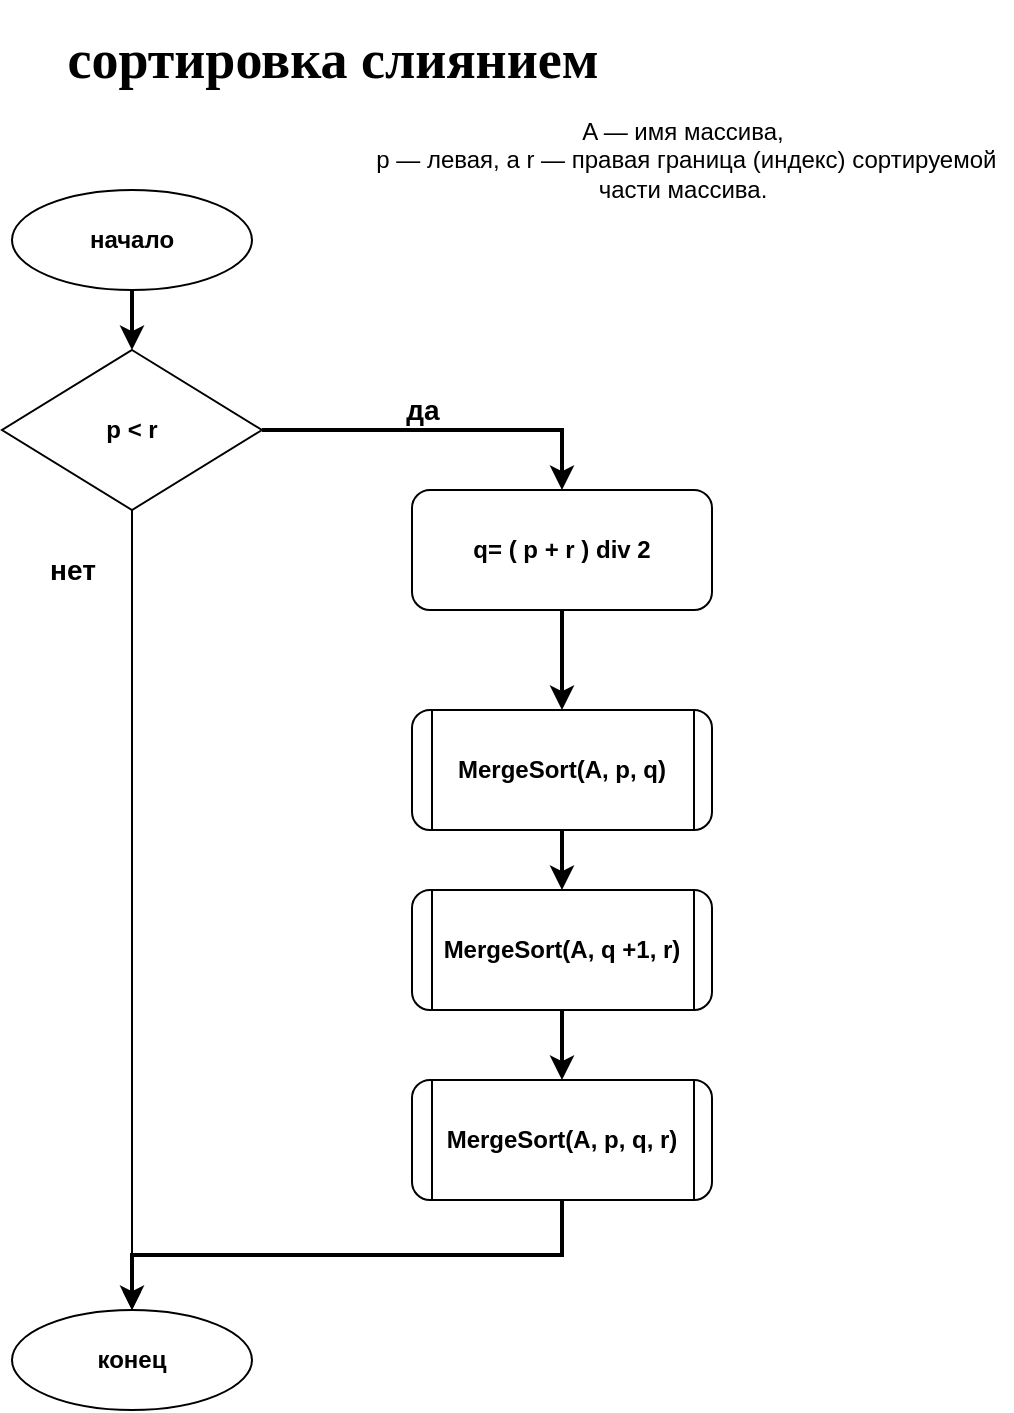 <mxfile version="12.8.8" type="device"><diagram id="C5RBs43oDa-KdzZeNtuy" name="Page-1"><mxGraphModel dx="782" dy="706" grid="1" gridSize="10" guides="1" tooltips="1" connect="1" arrows="1" fold="1" page="1" pageScale="1" pageWidth="827" pageHeight="1169" math="0" shadow="0"><root><mxCell id="WIyWlLk6GJQsqaUBKTNV-0"/><mxCell id="WIyWlLk6GJQsqaUBKTNV-1" parent="WIyWlLk6GJQsqaUBKTNV-0"/><mxCell id="r2q5psM96EZ3Qh2Weyj_-1" value="&lt;font style=&quot;vertical-align: inherit&quot;&gt;&lt;font style=&quot;vertical-align: inherit&quot;&gt;A — имя массива,&lt;br&gt;&amp;nbsp;p — левая, а r — правая граница (индекс) сортируемой&lt;br&gt;части массива.&lt;/font&gt;&lt;/font&gt;" style="text;html=1;align=center;verticalAlign=middle;resizable=0;points=[];autosize=1;" vertex="1" parent="WIyWlLk6GJQsqaUBKTNV-1"><mxGeometry x="340" y="60" width="330" height="50" as="geometry"/></mxCell><mxCell id="r2q5psM96EZ3Qh2Weyj_-24" value="" style="edgeStyle=orthogonalEdgeStyle;rounded=0;orthogonalLoop=1;jettySize=auto;html=1;strokeWidth=2;" edge="1" parent="WIyWlLk6GJQsqaUBKTNV-1" source="r2q5psM96EZ3Qh2Weyj_-2" target="r2q5psM96EZ3Qh2Weyj_-3"><mxGeometry relative="1" as="geometry"/></mxCell><mxCell id="r2q5psM96EZ3Qh2Weyj_-2" value="&lt;font style=&quot;vertical-align: inherit&quot;&gt;&lt;font style=&quot;vertical-align: inherit&quot;&gt;начало&lt;/font&gt;&lt;/font&gt;" style="ellipse;whiteSpace=wrap;html=1;fontStyle=1" vertex="1" parent="WIyWlLk6GJQsqaUBKTNV-1"><mxGeometry x="170" y="100" width="120" height="50" as="geometry"/></mxCell><mxCell id="r2q5psM96EZ3Qh2Weyj_-27" style="edgeStyle=orthogonalEdgeStyle;rounded=0;orthogonalLoop=1;jettySize=auto;html=1;exitX=0.5;exitY=1;exitDx=0;exitDy=0;strokeWidth=1;" edge="1" parent="WIyWlLk6GJQsqaUBKTNV-1" source="r2q5psM96EZ3Qh2Weyj_-3" target="r2q5psM96EZ3Qh2Weyj_-4"><mxGeometry relative="1" as="geometry"/></mxCell><mxCell id="r2q5psM96EZ3Qh2Weyj_-29" style="edgeStyle=orthogonalEdgeStyle;rounded=0;orthogonalLoop=1;jettySize=auto;html=1;strokeWidth=2;entryX=0.5;entryY=0;entryDx=0;entryDy=0;" edge="1" parent="WIyWlLk6GJQsqaUBKTNV-1" source="r2q5psM96EZ3Qh2Weyj_-3" target="r2q5psM96EZ3Qh2Weyj_-5"><mxGeometry relative="1" as="geometry"><mxPoint x="470" y="190" as="targetPoint"/><Array as="points"><mxPoint x="445" y="220"/></Array></mxGeometry></mxCell><mxCell id="r2q5psM96EZ3Qh2Weyj_-3" value="p &amp;lt; r" style="rhombus;whiteSpace=wrap;html=1;fontStyle=1" vertex="1" parent="WIyWlLk6GJQsqaUBKTNV-1"><mxGeometry x="165" y="180" width="130" height="80" as="geometry"/></mxCell><mxCell id="r2q5psM96EZ3Qh2Weyj_-4" value="&lt;font style=&quot;vertical-align: inherit&quot;&gt;&lt;font style=&quot;vertical-align: inherit&quot;&gt;конец&lt;/font&gt;&lt;/font&gt;" style="ellipse;whiteSpace=wrap;html=1;fontStyle=1" vertex="1" parent="WIyWlLk6GJQsqaUBKTNV-1"><mxGeometry x="170" y="660" width="120" height="50" as="geometry"/></mxCell><mxCell id="r2q5psM96EZ3Qh2Weyj_-21" value="" style="edgeStyle=orthogonalEdgeStyle;rounded=0;orthogonalLoop=1;jettySize=auto;html=1;strokeWidth=2;" edge="1" parent="WIyWlLk6GJQsqaUBKTNV-1" source="r2q5psM96EZ3Qh2Weyj_-5" target="r2q5psM96EZ3Qh2Weyj_-6"><mxGeometry relative="1" as="geometry"/></mxCell><mxCell id="r2q5psM96EZ3Qh2Weyj_-5" value="q= ( p + r ) div 2" style="rounded=1;whiteSpace=wrap;html=1;fontStyle=1" vertex="1" parent="WIyWlLk6GJQsqaUBKTNV-1"><mxGeometry x="370" y="250" width="150" height="60" as="geometry"/></mxCell><mxCell id="r2q5psM96EZ3Qh2Weyj_-22" value="" style="edgeStyle=orthogonalEdgeStyle;rounded=0;orthogonalLoop=1;jettySize=auto;html=1;strokeWidth=2;" edge="1" parent="WIyWlLk6GJQsqaUBKTNV-1" source="r2q5psM96EZ3Qh2Weyj_-6" target="r2q5psM96EZ3Qh2Weyj_-7"><mxGeometry relative="1" as="geometry"/></mxCell><mxCell id="r2q5psM96EZ3Qh2Weyj_-6" value="MergeSort(A, p, q)" style="rounded=1;whiteSpace=wrap;html=1;fontStyle=1" vertex="1" parent="WIyWlLk6GJQsqaUBKTNV-1"><mxGeometry x="370" y="360" width="150" height="60" as="geometry"/></mxCell><mxCell id="r2q5psM96EZ3Qh2Weyj_-23" value="" style="edgeStyle=orthogonalEdgeStyle;rounded=0;orthogonalLoop=1;jettySize=auto;html=1;strokeWidth=2;" edge="1" parent="WIyWlLk6GJQsqaUBKTNV-1" source="r2q5psM96EZ3Qh2Weyj_-7" target="r2q5psM96EZ3Qh2Weyj_-8"><mxGeometry relative="1" as="geometry"/></mxCell><mxCell id="r2q5psM96EZ3Qh2Weyj_-7" value="&lt;span style=&quot;white-space: normal&quot;&gt;MergeSort(A, q +1, r)&lt;/span&gt;" style="rounded=1;whiteSpace=wrap;html=1;fontStyle=1" vertex="1" parent="WIyWlLk6GJQsqaUBKTNV-1"><mxGeometry x="370" y="450" width="150" height="60" as="geometry"/></mxCell><mxCell id="r2q5psM96EZ3Qh2Weyj_-32" style="edgeStyle=orthogonalEdgeStyle;rounded=0;orthogonalLoop=1;jettySize=auto;html=1;exitX=0.5;exitY=1;exitDx=0;exitDy=0;entryX=0.5;entryY=0;entryDx=0;entryDy=0;strokeWidth=2;fontSize=14;" edge="1" parent="WIyWlLk6GJQsqaUBKTNV-1" source="r2q5psM96EZ3Qh2Weyj_-8" target="r2q5psM96EZ3Qh2Weyj_-4"><mxGeometry relative="1" as="geometry"/></mxCell><mxCell id="r2q5psM96EZ3Qh2Weyj_-8" value="&lt;span style=&quot;white-space: normal&quot;&gt;MergeSort(A, p, q, r)&lt;/span&gt;" style="rounded=1;whiteSpace=wrap;html=1;fontStyle=1" vertex="1" parent="WIyWlLk6GJQsqaUBKTNV-1"><mxGeometry x="370" y="545" width="150" height="60" as="geometry"/></mxCell><mxCell id="r2q5psM96EZ3Qh2Weyj_-9" style="edgeStyle=orthogonalEdgeStyle;rounded=0;orthogonalLoop=1;jettySize=auto;html=1;exitX=0.5;exitY=1;exitDx=0;exitDy=0;fontStyle=1" edge="1" parent="WIyWlLk6GJQsqaUBKTNV-1" source="r2q5psM96EZ3Qh2Weyj_-2" target="r2q5psM96EZ3Qh2Weyj_-2"><mxGeometry relative="1" as="geometry"/></mxCell><mxCell id="r2q5psM96EZ3Qh2Weyj_-14" value="" style="endArrow=none;html=1;" edge="1" parent="WIyWlLk6GJQsqaUBKTNV-1"><mxGeometry width="50" height="50" relative="1" as="geometry"><mxPoint x="380" y="604.5" as="sourcePoint"/><mxPoint x="380" y="544.5" as="targetPoint"/></mxGeometry></mxCell><mxCell id="r2q5psM96EZ3Qh2Weyj_-15" value="" style="endArrow=none;html=1;" edge="1" parent="WIyWlLk6GJQsqaUBKTNV-1"><mxGeometry width="50" height="50" relative="1" as="geometry"><mxPoint x="511" y="604.5" as="sourcePoint"/><mxPoint x="511" y="544.5" as="targetPoint"/></mxGeometry></mxCell><mxCell id="r2q5psM96EZ3Qh2Weyj_-16" value="" style="endArrow=none;html=1;" edge="1" parent="WIyWlLk6GJQsqaUBKTNV-1"><mxGeometry width="50" height="50" relative="1" as="geometry"><mxPoint x="380" y="510" as="sourcePoint"/><mxPoint x="380" y="450" as="targetPoint"/></mxGeometry></mxCell><mxCell id="r2q5psM96EZ3Qh2Weyj_-17" value="" style="endArrow=none;html=1;" edge="1" parent="WIyWlLk6GJQsqaUBKTNV-1"><mxGeometry width="50" height="50" relative="1" as="geometry"><mxPoint x="511" y="510" as="sourcePoint"/><mxPoint x="511" y="450" as="targetPoint"/></mxGeometry></mxCell><mxCell id="r2q5psM96EZ3Qh2Weyj_-18" value="" style="endArrow=none;html=1;" edge="1" parent="WIyWlLk6GJQsqaUBKTNV-1"><mxGeometry width="50" height="50" relative="1" as="geometry"><mxPoint x="380" y="420" as="sourcePoint"/><mxPoint x="380" y="360" as="targetPoint"/></mxGeometry></mxCell><mxCell id="r2q5psM96EZ3Qh2Weyj_-19" value="" style="endArrow=none;html=1;" edge="1" parent="WIyWlLk6GJQsqaUBKTNV-1"><mxGeometry width="50" height="50" relative="1" as="geometry"><mxPoint x="511" y="420" as="sourcePoint"/><mxPoint x="511" y="360" as="targetPoint"/></mxGeometry></mxCell><mxCell id="r2q5psM96EZ3Qh2Weyj_-30" value="да" style="text;html=1;align=center;verticalAlign=middle;resizable=0;points=[];autosize=1;fontStyle=1;fontSize=14;" vertex="1" parent="WIyWlLk6GJQsqaUBKTNV-1"><mxGeometry x="360" y="200" width="30" height="20" as="geometry"/></mxCell><mxCell id="r2q5psM96EZ3Qh2Weyj_-31" value="&lt;b&gt;нет&lt;/b&gt;" style="text;html=1;align=center;verticalAlign=middle;resizable=0;points=[];autosize=1;fontSize=14;" vertex="1" parent="WIyWlLk6GJQsqaUBKTNV-1"><mxGeometry x="180" y="280" width="40" height="20" as="geometry"/></mxCell><mxCell id="r2q5psM96EZ3Qh2Weyj_-33" value="&lt;pre style=&quot;font-family: &amp;#34;consolas&amp;#34;&quot;&gt;&lt;span&gt;&lt;b&gt;&lt;font style=&quot;font-size: 27px&quot;&gt;сортировка слиянием&lt;/font&gt;&lt;/b&gt;&lt;/span&gt;&lt;/pre&gt;" style="text;html=1;align=center;verticalAlign=middle;resizable=0;points=[];autosize=1;fontSize=14;labelBackgroundColor=#ffffff;fontColor=#000000;" vertex="1" parent="WIyWlLk6GJQsqaUBKTNV-1"><mxGeometry x="180" y="10" width="300" height="50" as="geometry"/></mxCell></root></mxGraphModel></diagram></mxfile>